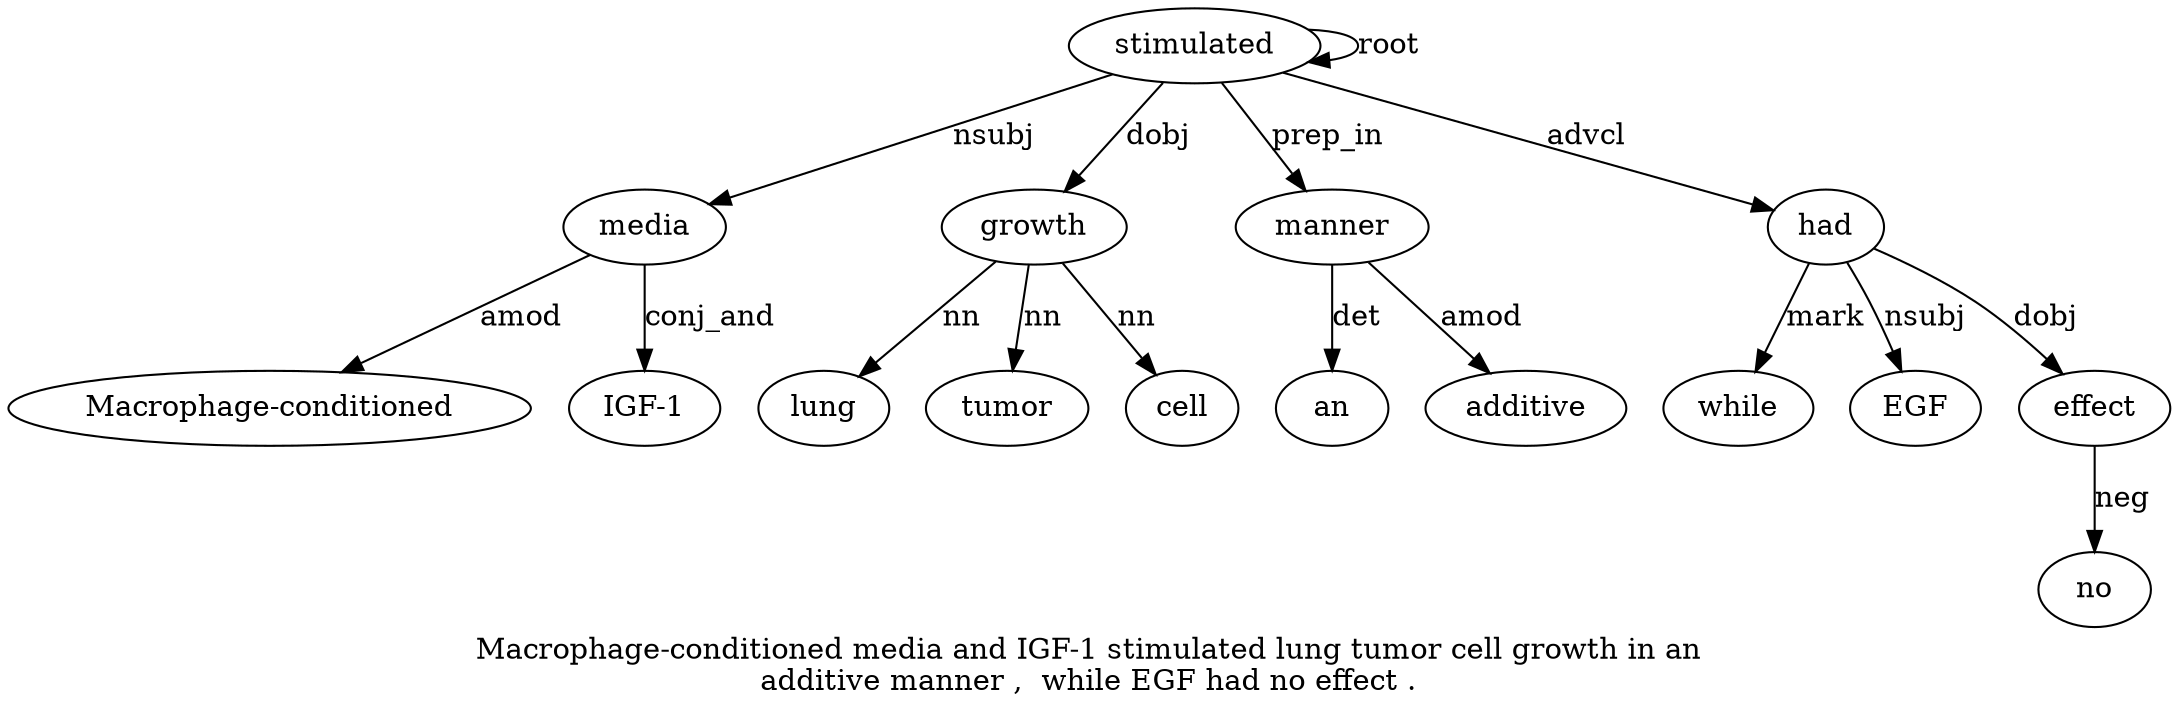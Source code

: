 digraph "Macrophage-conditioned media and IGF-1 stimulated lung tumor cell growth in an additive manner ,  while EGF had no effect ." {
label="Macrophage-conditioned media and IGF-1 stimulated lung tumor cell growth in an
additive manner ,  while EGF had no effect .";
media2 [style=filled, fillcolor=white, label=media];
"Macrophage-conditioned1" [style=filled, fillcolor=white, label="Macrophage-conditioned"];
media2 -> "Macrophage-conditioned1"  [label=amod];
stimulated5 [style=filled, fillcolor=white, label=stimulated];
stimulated5 -> media2  [label=nsubj];
"IGF-14" [style=filled, fillcolor=white, label="IGF-1"];
media2 -> "IGF-14"  [label=conj_and];
stimulated5 -> stimulated5  [label=root];
growth9 [style=filled, fillcolor=white, label=growth];
lung6 [style=filled, fillcolor=white, label=lung];
growth9 -> lung6  [label=nn];
tumor7 [style=filled, fillcolor=white, label=tumor];
growth9 -> tumor7  [label=nn];
cell8 [style=filled, fillcolor=white, label=cell];
growth9 -> cell8  [label=nn];
stimulated5 -> growth9  [label=dobj];
manner13 [style=filled, fillcolor=white, label=manner];
an11 [style=filled, fillcolor=white, label=an];
manner13 -> an11  [label=det];
additive12 [style=filled, fillcolor=white, label=additive];
manner13 -> additive12  [label=amod];
stimulated5 -> manner13  [label=prep_in];
had17 [style=filled, fillcolor=white, label=had];
while15 [style=filled, fillcolor=white, label=while];
had17 -> while15  [label=mark];
EGF16 [style=filled, fillcolor=white, label=EGF];
had17 -> EGF16  [label=nsubj];
stimulated5 -> had17  [label=advcl];
effect19 [style=filled, fillcolor=white, label=effect];
no18 [style=filled, fillcolor=white, label=no];
effect19 -> no18  [label=neg];
had17 -> effect19  [label=dobj];
}
